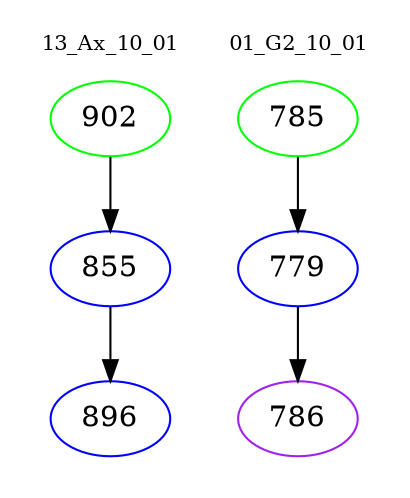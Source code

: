 digraph{
subgraph cluster_0 {
color = white
label = "13_Ax_10_01";
fontsize=10;
T0_902 [label="902", color="green"]
T0_902 -> T0_855 [color="black"]
T0_855 [label="855", color="blue"]
T0_855 -> T0_896 [color="black"]
T0_896 [label="896", color="blue"]
}
subgraph cluster_1 {
color = white
label = "01_G2_10_01";
fontsize=10;
T1_785 [label="785", color="green"]
T1_785 -> T1_779 [color="black"]
T1_779 [label="779", color="blue"]
T1_779 -> T1_786 [color="black"]
T1_786 [label="786", color="purple"]
}
}

